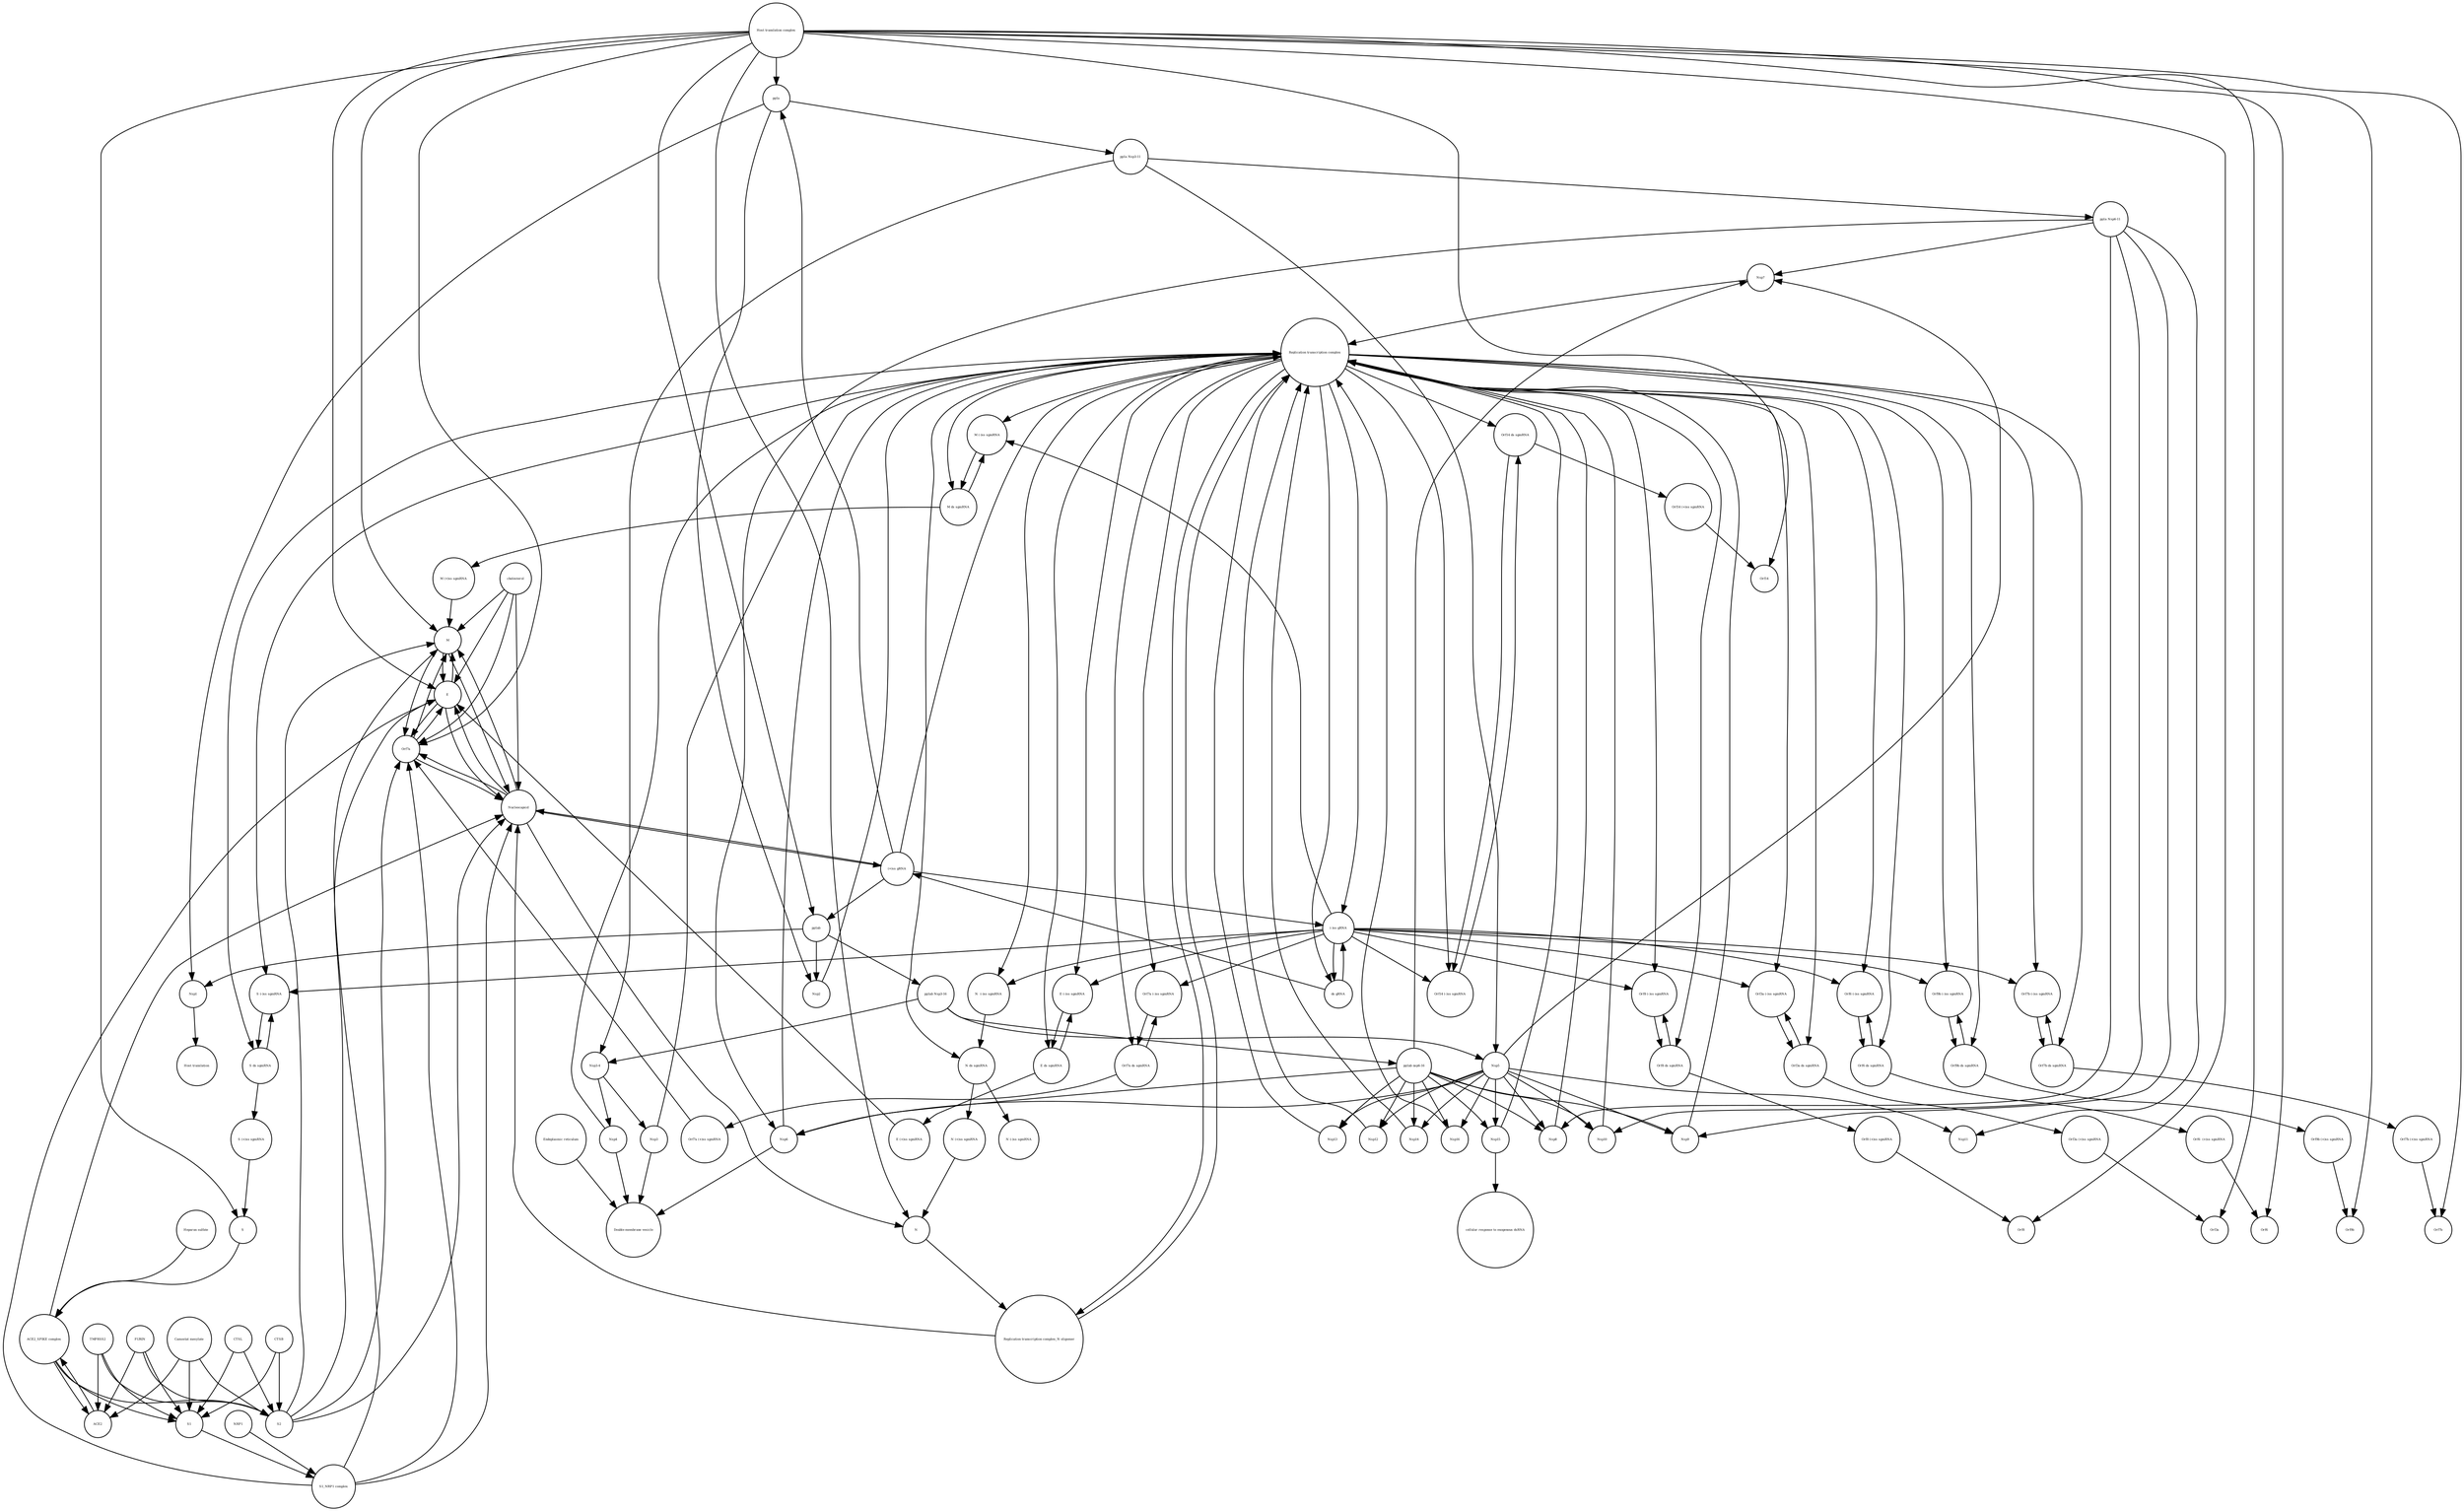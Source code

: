 strict digraph  {
Nsp1 [annotation=urn_miriam_ncbiprotein_YP_009725297, bipartite=0, cls=macromolecule, fontsize=4, label=Nsp1, shape=circle];
"Host translation" [annotation="urn_miriam_obo.go_GO%3A0006412", bipartite=0, cls=phenotype, fontsize=4, label="Host translation", shape=circle];
Nsp15 [annotation=urn_miriam_ncbiprotein_YP_009725310, bipartite=0, cls=macromolecule, fontsize=4, label=Nsp15, shape=circle];
"cellular response to exogenous dsRNA" [annotation="urn_miriam_obo.go_GO%3A0071360", bipartite=0, cls=phenotype, fontsize=4, label="cellular response to exogenous dsRNA", shape=circle];
"Orf14 ds sgmRNA" [annotation="", bipartite=0, cls="nucleic acid feature", fontsize=4, label="Orf14 ds sgmRNA", shape=circle];
"M (-)ss sgmRNA" [annotation=urn_miriam_ncbigene_43740571, bipartite=0, cls="nucleic acid feature", fontsize=4, label="M (-)ss sgmRNA", shape=circle];
S1 [annotation=urn_miriam_interpro_IPR002551, bipartite=0, cls=macromolecule, fontsize=4, label=S1, shape=circle];
"Orf9b (+)ss sgmRNA" [annotation="", bipartite=0, cls="nucleic acid feature", fontsize=4, label="Orf9b (+)ss sgmRNA", shape=circle];
"Orf8 (-)ss sgmRNA" [annotation="", bipartite=0, cls="nucleic acid feature", fontsize=4, label="Orf8 (-)ss sgmRNA", shape=circle];
"Orf6 (-)ss sgmRNA" [annotation="", bipartite=0, cls="nucleic acid feature", fontsize=4, label="Orf6 (-)ss sgmRNA", shape=circle];
"Double-membrane vesicle" [annotation="urn_miriam_obo.go_GO%3A0039718", bipartite=0, cls=complex, fontsize=4, label="Double-membrane vesicle", shape=circle];
"Heparan sulfate" [annotation="urn_miriam_obo.chebi_CHEBI%3A28815", bipartite=0, cls="simple chemical", fontsize=4, label="Heparan sulfate", shape=circle];
"pp1ab Nsp3-16" [annotation=urn_miriam_uniprot_P0DTD1, bipartite=0, cls=macromolecule, fontsize=4, label="pp1ab Nsp3-16", shape=circle];
"S (+)ss sgmRNA" [annotation="", bipartite=0, cls="nucleic acid feature", fontsize=4, label="S (+)ss sgmRNA", shape=circle];
"Orf7a (+)ss sgmRNA" [annotation="", bipartite=0, cls="nucleic acid feature", fontsize=4, label="Orf7a (+)ss sgmRNA", shape=circle];
"(-)ss gRNA" [annotation=urn_miriam_refseq_NC_045512, bipartite=0, cls="nucleic acid feature", fontsize=4, label="(-)ss gRNA", shape=circle];
E [annotation=urn_miriam_uniprot_P0DTC4, bipartite=0, cls=macromolecule, fontsize=4, label=E, shape=circle];
"ACE2_SPIKE complex" [annotation="", bipartite=0, cls=complex, fontsize=4, label="ACE2_SPIKE complex", shape=circle];
S [annotation=urn_miriam_uniprot_P0DTC2, bipartite=0, cls=macromolecule, fontsize=4, label=S, shape=circle];
"Replication transcription complex" [annotation="", bipartite=0, cls=complex, fontsize=4, label="Replication transcription complex", shape=circle];
"E (-)ss sgmRNA" [annotation=urn_miriam_ncbigene_43740570, bipartite=0, cls="nucleic acid feature", fontsize=4, label="E (-)ss sgmRNA", shape=circle];
"Endoplasmic reticulum" [annotation="urn_miriam_obo.go_GO%3A0005783", bipartite=0, cls=complex, fontsize=4, label="Endoplasmic reticulum", shape=circle];
cholesterol [annotation="urn_miriam_obo.chebi_CHEBI%3A16113", bipartite=0, cls="simple chemical", fontsize=4, label=cholesterol, shape=circle];
"Orf7a ds sgmRNA" [annotation="", bipartite=0, cls="nucleic acid feature", fontsize=4, label="Orf7a ds sgmRNA", shape=circle];
"Orf3a ds sgmRNA" [annotation="", bipartite=0, cls="nucleic acid feature", fontsize=4, label="Orf3a ds sgmRNA", shape=circle];
M [annotation=urn_miriam_uniprot_P0DTC5, bipartite=0, cls=macromolecule, fontsize=4, label=M, shape=circle];
"M ds sgmRNA" [annotation="", bipartite=0, cls="nucleic acid feature", fontsize=4, label="M ds sgmRNA", shape=circle];
Nsp13 [annotation=urn_miriam_ncbiprotein_YP_009725308, bipartite=0, cls=macromolecule, fontsize=4, label=Nsp13, shape=circle];
"N ds sgmRNA" [annotation="", bipartite=0, cls="nucleic acid feature", fontsize=4, label="N ds sgmRNA", shape=circle];
"(+)ss gRNA" [annotation=urn_miriam_refseq_NC_045512, bipartite=0, cls="nucleic acid feature", fontsize=4, label="(+)ss gRNA", shape=circle];
"Orf14 (-)ss sgmRNA" [annotation="", bipartite=0, cls="nucleic acid feature", fontsize=4, label="Orf14 (-)ss sgmRNA", shape=circle];
"S1_NRP1 complex" [annotation="", bipartite=0, cls=complex, fontsize=4, label="S1_NRP1 complex", shape=circle];
"Orf3a (+)ss sgmRNA" [annotation="", bipartite=0, cls="nucleic acid feature", fontsize=4, label="Orf3a (+)ss sgmRNA", shape=circle];
Nucleocapsid [annotation="urn_miriam_obo.go_GO%3A0019013", bipartite=0, cls=complex, fontsize=4, label=Nucleocapsid, shape=circle];
"pp1ab nsp6-16" [annotation=urn_miriam_uniprot_P0DTD1, bipartite=0, cls=macromolecule, fontsize=4, label="pp1ab nsp6-16", shape=circle];
"Orf6 ds sgmRNA" [annotation="", bipartite=0, cls="nucleic acid feature", fontsize=4, label="Orf6 ds sgmRNA", shape=circle];
"Orf9b ds sgmRNA" [annotation="", bipartite=0, cls="nucleic acid feature", fontsize=4, label="Orf9b ds sgmRNA", shape=circle];
S2 [annotation=urn_miriam_interpro_IPR002552, bipartite=0, cls=macromolecule, fontsize=4, label=S2, shape=circle];
Nsp4 [annotation=urn_miriam_ncbiprotein_YP_009725300, bipartite=0, cls=macromolecule, fontsize=4, label=Nsp4, shape=circle];
Nsp12 [annotation=urn_miriam_ncbiprotein_YP_009725307, bipartite=0, cls=macromolecule, fontsize=4, label=Nsp12, shape=circle];
Nsp7 [annotation=urn_miriam_ncbiprotein_YP_009725303, bipartite=0, cls=macromolecule, fontsize=4, label=Nsp7, shape=circle];
"E ds sgmRNA" [annotation="", bipartite=0, cls="nucleic acid feature", fontsize=4, label="E ds sgmRNA", shape=circle];
"Host translation complex" [annotation="urn_miriam_obo.go_GO%3A0070992", bipartite=0, cls=complex, fontsize=4, label="Host translation complex", shape=circle];
"S (-)ss sgmRNA" [annotation="", bipartite=0, cls="nucleic acid feature", fontsize=4, label="S (-)ss sgmRNA", shape=circle];
pp1a [annotation=urn_miriam_uniprot_P0DTC1, bipartite=0, cls=macromolecule, fontsize=4, label=pp1a, shape=circle];
"Camostat mesylate" [annotation="urn_miriam_pubchem.compound_2536", bipartite=0, cls="simple chemical", fontsize=4, label="Camostat mesylate", shape=circle];
"Orf6  (+)ss sgmRNA" [annotation="", bipartite=0, cls="nucleic acid feature", fontsize=4, label="Orf6  (+)ss sgmRNA", shape=circle];
Nsp14 [annotation=urn_miriam_ncbiprotein_YP_009725309, bipartite=0, cls=macromolecule, fontsize=4, label=Nsp14, shape=circle];
Nsp8 [annotation=urn_miriam_ncbiprotein_YP_009725304, bipartite=0, cls=macromolecule, fontsize=4, label=Nsp8, shape=circle];
Orf14 [annotation=urn_miriam_uniprot_P0DTD3, bipartite=0, cls=macromolecule, fontsize=4, label=Orf14, shape=circle];
Nsp16 [annotation=urn_miriam_ncbiprotein_YP_009725311, bipartite=0, cls=macromolecule, fontsize=4, label=Nsp16, shape=circle];
"Orf7a (-)ss sgmRNA" [annotation="", bipartite=0, cls="nucleic acid feature", fontsize=4, label="Orf7a (-)ss sgmRNA", shape=circle];
Nsp10 [annotation=urn_miriam_ncbiprotein_YP_009725306, bipartite=0, cls=macromolecule, fontsize=4, label=Nsp10, shape=circle];
"pp1a Nsp6-11" [annotation=urn_miriam_uniprot_P0DTC1, bipartite=0, cls=macromolecule, fontsize=4, label="pp1a Nsp6-11", shape=circle];
Orf3a [annotation=urn_miriam_uniprot_P0DTC3, bipartite=0, cls=macromolecule, fontsize=4, label=Orf3a, shape=circle];
Nsp5 [annotation=urn_miriam_ncbiprotein_YP_009725301, bipartite=0, cls="macromolecule multimer", fontsize=4, label=Nsp5, shape=circle];
Nsp11 [annotation=urn_miriam_ncbiprotein_YP_009725312, bipartite=0, cls=macromolecule, fontsize=4, label=Nsp11, shape=circle];
pp1ab [annotation=urn_miriam_uniprot_P0DTD1, bipartite=0, cls=macromolecule, fontsize=4, label=pp1ab, shape=circle];
Orf8 [annotation=urn_miriam_uniprot_P0DTC8, bipartite=0, cls=macromolecule, fontsize=4, label=Orf8, shape=circle];
CTSB [annotation="", bipartite=0, cls=macromolecule, fontsize=4, label=CTSB, shape=circle];
"Orf7b ds sgmRNA" [annotation="", bipartite=0, cls="nucleic acid feature", fontsize=4, label="Orf7b ds sgmRNA", shape=circle];
"M (+)ss sgmRNA" [annotation="", bipartite=0, cls="nucleic acid feature", fontsize=4, label="M (+)ss sgmRNA", shape=circle];
"N (-)ss sgmRNA" [annotation="", bipartite=0, cls="nucleic acid feature", fontsize=4, label="N (-)ss sgmRNA", shape=circle];
"Nsp3-4" [annotation="urn_miriam_ncbiprotein_YP_009725299|urn_miriam_ncbiprotein_YP_009725300", bipartite=0, cls=macromolecule, fontsize=4, label="Nsp3-4", shape=circle];
TMPRSS2 [annotation="", bipartite=0, cls=macromolecule, fontsize=4, label=TMPRSS2, shape=circle];
"ds gRNA" [annotation=urn_miriam_refseq_NC_045512, bipartite=0, cls="nucleic acid feature", fontsize=4, label="ds gRNA", shape=circle];
Orf9b [annotation=urn_miriam_uniprot_P0DTD2, bipartite=0, cls=macromolecule, fontsize=4, label=Orf9b, shape=circle];
N [annotation=urn_miriam_uniprot_P0DTC9, bipartite=0, cls="macromolecule multimer", fontsize=4, label=N, shape=circle];
Orf6 [annotation=urn_miriam_uniprot_P0DTC6, bipartite=0, cls=macromolecule, fontsize=4, label=Orf6, shape=circle];
"Orf7b (-)ss sgmRNA" [annotation="", bipartite=0, cls="nucleic acid feature", fontsize=4, label="Orf7b (-)ss sgmRNA", shape=circle];
"pp1a Nsp3-11" [annotation=urn_miriam_uniprot_P0DTC1, bipartite=0, cls=macromolecule, fontsize=4, label="pp1a Nsp3-11", shape=circle];
CTSL [annotation="", bipartite=0, cls=macromolecule, fontsize=4, label=CTSL, shape=circle];
Nsp3 [annotation=urn_miriam_ncbiprotein_YP_009725299, bipartite=0, cls=macromolecule, fontsize=4, label=Nsp3, shape=circle];
"Orf9b (-)ss sgmRNA" [annotation="", bipartite=0, cls="nucleic acid feature", fontsize=4, label="Orf9b (-)ss sgmRNA", shape=circle];
"Orf14 (+)ss sgmRNA" [annotation="", bipartite=0, cls="nucleic acid feature", fontsize=4, label="Orf14 (+)ss sgmRNA", shape=circle];
"E (+)ss sgmRNA" [annotation="", bipartite=0, cls="nucleic acid feature", fontsize=4, label="E (+)ss sgmRNA", shape=circle];
FURIN [annotation="", bipartite=0, cls=macromolecule, fontsize=4, label=FURIN, shape=circle];
Orf7a [annotation=urn_miriam_uniprot_P0DTC7, bipartite=0, cls=macromolecule, fontsize=4, label=Orf7a, shape=circle];
"Orf7b (+)ss sgmRNA" [annotation="", bipartite=0, cls="nucleic acid feature", fontsize=4, label="Orf7b (+)ss sgmRNA", shape=circle];
NRP1 [annotation="", bipartite=0, cls=macromolecule, fontsize=4, label=NRP1, shape=circle];
"Replication transcription complex_N oligomer" [annotation="", bipartite=0, cls=complex, fontsize=4, label="Replication transcription complex_N oligomer", shape=circle];
"Orf8 (+)ss sgmRNA" [annotation="", bipartite=0, cls="nucleic acid feature", fontsize=4, label="Orf8 (+)ss sgmRNA", shape=circle];
"S ds sgmRNA" [annotation="", bipartite=0, cls="nucleic acid feature", fontsize=4, label="S ds sgmRNA", shape=circle];
"N (+)ss sgmRNA" [annotation=urn_miriam_ncbigene_43740575, bipartite=0, cls="nucleic acid feature", fontsize=4, label="N (+)ss sgmRNA", shape=circle];
Orf7b [annotation=urn_miriam_uniprot_P0DTD8, bipartite=0, cls=macromolecule, fontsize=4, label=Orf7b, shape=circle];
ACE2 [annotation="", bipartite=0, cls=macromolecule, fontsize=4, label=ACE2, shape=circle];
Nsp9 [annotation=urn_miriam_ncbiprotein_YP_009725305, bipartite=0, cls=macromolecule, fontsize=4, label=Nsp9, shape=circle];
Nsp2 [annotation=urn_miriam_ncbiprotein_YP_009725298, bipartite=0, cls=macromolecule, fontsize=4, label=Nsp2, shape=circle];
"Orf8 ds sgmRNA" [annotation="", bipartite=0, cls="nucleic acid feature", fontsize=4, label="Orf8 ds sgmRNA", shape=circle];
"N  (-)ss sgmRNA" [annotation=urn_miriam_ncbigene_43740575, bipartite=0, cls="nucleic acid feature", fontsize=4, label="N  (-)ss sgmRNA", shape=circle];
"Orf3a (-)ss sgmRNA" [annotation="", bipartite=0, cls="nucleic acid feature", fontsize=4, label="Orf3a (-)ss sgmRNA", shape=circle];
Nsp6 [annotation=urn_miriam_ncbiprotein_YP_009725302, bipartite=0, cls=macromolecule, fontsize=4, label=Nsp6, shape=circle];
Nsp1 -> "Host translation"  [annotation="", interaction_type=inhibition];
Nsp15 -> "cellular response to exogenous dsRNA"  [annotation="", interaction_type=inhibition];
Nsp15 -> "Replication transcription complex"  [annotation="", interaction_type=production];
"Orf14 ds sgmRNA" -> "Orf14 (-)ss sgmRNA"  [annotation="", interaction_type=production];
"Orf14 ds sgmRNA" -> "Orf14 (+)ss sgmRNA"  [annotation="", interaction_type=production];
"M (-)ss sgmRNA" -> "M ds sgmRNA"  [annotation="", interaction_type=production];
S1 -> "S1_NRP1 complex"  [annotation="", interaction_type=production];
"Orf9b (+)ss sgmRNA" -> Orf9b  [annotation="", interaction_type=production];
"Orf8 (-)ss sgmRNA" -> "Orf8 ds sgmRNA"  [annotation="", interaction_type=production];
"Orf6 (-)ss sgmRNA" -> "Orf6 ds sgmRNA"  [annotation="", interaction_type=production];
"Heparan sulfate" -> "ACE2_SPIKE complex"  [annotation="urn_miriam_pubmed_32142651|urn_miriam_pubmed_32094589|urn_miriam_taxonomy_2697049|urn_miriam_pubmed_32155444|urn_miriam_pubmed_32970989", interaction_type=stimulation];
"pp1ab Nsp3-16" -> Nsp5  [annotation="urn_miriam_pubmed_21203998|urn_miriam_taxonomy_228407|urn_miriam_pubmed_15564471|urn_miriam_taxonomy_228330", interaction_type=catalysis];
"pp1ab Nsp3-16" -> "Nsp3-4"  [annotation="urn_miriam_pubmed_21203998|urn_miriam_taxonomy_228407|urn_miriam_pubmed_15564471|urn_miriam_taxonomy_228330", interaction_type=catalysis];
"pp1ab Nsp3-16" -> "pp1ab nsp6-16"  [annotation="urn_miriam_pubmed_21203998|urn_miriam_taxonomy_228407|urn_miriam_pubmed_15564471|urn_miriam_taxonomy_228330", interaction_type=catalysis];
"S (+)ss sgmRNA" -> S  [annotation="", interaction_type=production];
"Orf7a (+)ss sgmRNA" -> Orf7a  [annotation="", interaction_type=production];
"(-)ss gRNA" -> "ds gRNA"  [annotation="", interaction_type=production];
"(-)ss gRNA" -> "M (-)ss sgmRNA"  [annotation="", interaction_type=production];
"(-)ss gRNA" -> "S (-)ss sgmRNA"  [annotation="", interaction_type=production];
"(-)ss gRNA" -> "Orf8 (-)ss sgmRNA"  [annotation="", interaction_type=production];
"(-)ss gRNA" -> "N  (-)ss sgmRNA"  [annotation="", interaction_type=production];
"(-)ss gRNA" -> "Orf9b (-)ss sgmRNA"  [annotation="", interaction_type=production];
"(-)ss gRNA" -> "Orf14 (-)ss sgmRNA"  [annotation="", interaction_type=production];
"(-)ss gRNA" -> "Orf7b (-)ss sgmRNA"  [annotation="", interaction_type=production];
"(-)ss gRNA" -> "Orf7a (-)ss sgmRNA"  [annotation="", interaction_type=production];
"(-)ss gRNA" -> "Orf6 (-)ss sgmRNA"  [annotation="", interaction_type=production];
"(-)ss gRNA" -> "E (-)ss sgmRNA"  [annotation="", interaction_type=production];
"(-)ss gRNA" -> "Orf3a (-)ss sgmRNA"  [annotation="", interaction_type=production];
E -> Orf7a  [annotation="", interaction_type=production];
E -> Nucleocapsid  [annotation="", interaction_type=production];
E -> M  [annotation="", interaction_type=production];
"ACE2_SPIKE complex" -> S1  [annotation="", interaction_type=production];
"ACE2_SPIKE complex" -> S2  [annotation="", interaction_type=production];
"ACE2_SPIKE complex" -> Nucleocapsid  [annotation="urn_miriam_pubmed_32142651|urn_miriam_pubmed_32094589|urn_miriam_taxonomy_2697049", interaction_type=stimulation];
"ACE2_SPIKE complex" -> ACE2  [annotation="", interaction_type=production];
S -> "ACE2_SPIKE complex"  [annotation="", interaction_type=production];
"Replication transcription complex" -> "M (-)ss sgmRNA"  [annotation="urn_miriam_pubmed_8830530|urn_miriam_taxonomy_1138", interaction_type="necessary stimulation"];
"Replication transcription complex" -> "Orf8 (-)ss sgmRNA"  [annotation="urn_miriam_pubmed_8830530|urn_miriam_taxonomy_1138", interaction_type="necessary stimulation"];
"Replication transcription complex" -> "Orf9b (-)ss sgmRNA"  [annotation="urn_miriam_pubmed_8830530|urn_miriam_taxonomy_1138", interaction_type="necessary stimulation"];
"Replication transcription complex" -> "Orf14 (-)ss sgmRNA"  [annotation="urn_miriam_pubmed_8830530|urn_miriam_taxonomy_1138", interaction_type="necessary stimulation"];
"Replication transcription complex" -> "Orf7a (-)ss sgmRNA"  [annotation="urn_miriam_pubmed_8830530|urn_miriam_taxonomy_1138", interaction_type="necessary stimulation"];
"Replication transcription complex" -> "Orf6 (-)ss sgmRNA"  [annotation="urn_miriam_pubmed_8830530|urn_miriam_taxonomy_1138", interaction_type="necessary stimulation"];
"Replication transcription complex" -> "E (-)ss sgmRNA"  [annotation="urn_miriam_pubmed_8830530|urn_miriam_taxonomy_1138", interaction_type="necessary stimulation"];
"Replication transcription complex" -> "S (-)ss sgmRNA"  [annotation="urn_miriam_pubmed_8830530|urn_miriam_taxonomy_1138", interaction_type="necessary stimulation"];
"Replication transcription complex" -> "N  (-)ss sgmRNA"  [annotation="urn_miriam_pubmed_8830530|urn_miriam_taxonomy_1138", interaction_type="necessary stimulation"];
"Replication transcription complex" -> "Orf7b (-)ss sgmRNA"  [annotation="urn_miriam_pubmed_8830530|urn_miriam_taxonomy_1138", interaction_type="necessary stimulation"];
"Replication transcription complex" -> "Orf3a (-)ss sgmRNA"  [annotation="urn_miriam_pubmed_8830530|urn_miriam_taxonomy_1138", interaction_type="necessary stimulation"];
"Replication transcription complex" -> "N ds sgmRNA"  [annotation="urn_miriam_pubmed_22438542|urn_miriam_taxonomy_11142", interaction_type="necessary stimulation"];
"Replication transcription complex" -> "E ds sgmRNA"  [annotation="urn_miriam_pubmed_22438542|urn_miriam_pubmed_11142", interaction_type="necessary stimulation"];
"Replication transcription complex" -> "Orf14 ds sgmRNA"  [annotation="urn_miriam_pubmed_22438542|urn_miriam_taxonomy_11142", interaction_type="necessary stimulation"];
"Replication transcription complex" -> "Orf7b ds sgmRNA"  [annotation="urn_miriam_pubmed_22438542|urn_miriam_taxonomy_11142", interaction_type="necessary stimulation"];
"Replication transcription complex" -> "ds gRNA"  [annotation="urn_miriam_pubmed_22438542|urn_miriam_taxonomy_11142", interaction_type="necessary stimulation"];
"Replication transcription complex" -> "Orf7a ds sgmRNA"  [annotation="urn_miriam_pubmed_22438542|urn_miriam_taxonomy_11142", interaction_type="necessary stimulation"];
"Replication transcription complex" -> "M ds sgmRNA"  [annotation="urn_miriam_pubmed_22438542|urn_miriam_taxonomy_11142", interaction_type="necessary stimulation"];
"Replication transcription complex" -> "Orf8 ds sgmRNA"  [annotation="urn_miriam_pubmed_22438542|urn_miriam_taxonomy_11142", interaction_type="necessary stimulation"];
"Replication transcription complex" -> "Orf3a ds sgmRNA"  [annotation="urn_miriam_pubmed_22438542|urn_miriam_taxonomy_11142", interaction_type="necessary stimulation"];
"Replication transcription complex" -> "S ds sgmRNA"  [annotation="urn_miriam_pubmed_22438542|urn_miriam_pubmed_11142", interaction_type="necessary stimulation"];
"Replication transcription complex" -> "Orf6 ds sgmRNA"  [annotation="urn_miriam_pubmed_22438542|urn_miriam_taxonomy_11142", interaction_type="necessary stimulation"];
"Replication transcription complex" -> "Orf9b ds sgmRNA"  [annotation="urn_miriam_pubmed_22438542|urn_miriam_taxonomy_11142", interaction_type="necessary stimulation"];
"Replication transcription complex" -> "(-)ss gRNA"  [annotation="urn_miriam_pubmed_22438542|urn_miriam_taxonomy_11142", interaction_type="necessary stimulation"];
"Replication transcription complex" -> "Replication transcription complex_N oligomer"  [annotation="", interaction_type=production];
"E (-)ss sgmRNA" -> "E ds sgmRNA"  [annotation="", interaction_type=production];
"Endoplasmic reticulum" -> "Double-membrane vesicle"  [annotation="", interaction_type=production];
cholesterol -> Orf7a  [annotation="urn_miriam_pubmed_32142651|urn_miriam_pubmed_32094589|urn_miriam_pubmed_32047258|urn_miriam_taxonomy_2697049|urn_miriam_pubmed_32944968", interaction_type=stimulation];
cholesterol -> Nucleocapsid  [annotation="urn_miriam_pubmed_32142651|urn_miriam_pubmed_32094589|urn_miriam_pubmed_32047258|urn_miriam_taxonomy_2697049|urn_miriam_pubmed_32944968", interaction_type=stimulation];
cholesterol -> E  [annotation="urn_miriam_pubmed_32142651|urn_miriam_pubmed_32094589|urn_miriam_pubmed_32047258|urn_miriam_taxonomy_2697049|urn_miriam_pubmed_32944968", interaction_type=stimulation];
cholesterol -> M  [annotation="urn_miriam_pubmed_32142651|urn_miriam_pubmed_32094589|urn_miriam_pubmed_32047258|urn_miriam_taxonomy_2697049|urn_miriam_pubmed_32944968", interaction_type=stimulation];
"Orf7a ds sgmRNA" -> "Orf7a (-)ss sgmRNA"  [annotation="", interaction_type=production];
"Orf7a ds sgmRNA" -> "Orf7a (+)ss sgmRNA"  [annotation="", interaction_type=production];
"Orf3a ds sgmRNA" -> "Orf3a (-)ss sgmRNA"  [annotation="", interaction_type=production];
"Orf3a ds sgmRNA" -> "Orf3a (+)ss sgmRNA"  [annotation="", interaction_type=production];
M -> Orf7a  [annotation="", interaction_type=production];
M -> Nucleocapsid  [annotation="", interaction_type=production];
M -> E  [annotation="", interaction_type=production];
"M ds sgmRNA" -> "M (+)ss sgmRNA"  [annotation="", interaction_type=production];
"M ds sgmRNA" -> "M (-)ss sgmRNA"  [annotation="", interaction_type=production];
Nsp13 -> "Replication transcription complex"  [annotation="", interaction_type=production];
"N ds sgmRNA" -> "N (+)ss sgmRNA"  [annotation="", interaction_type=production];
"N ds sgmRNA" -> "N (-)ss sgmRNA"  [annotation="", interaction_type=production];
"(+)ss gRNA" -> pp1a  [annotation="", interaction_type=production];
"(+)ss gRNA" -> "(-)ss gRNA"  [annotation="", interaction_type=production];
"(+)ss gRNA" -> "Replication transcription complex"  [annotation="", interaction_type=production];
"(+)ss gRNA" -> Nucleocapsid  [annotation="", interaction_type=production];
"(+)ss gRNA" -> pp1ab  [annotation="", interaction_type=production];
"Orf14 (-)ss sgmRNA" -> "Orf14 ds sgmRNA"  [annotation="", interaction_type=production];
"S1_NRP1 complex" -> Orf7a  [annotation="urn_miriam_pubmed_32142651|urn_miriam_pubmed_32094589|urn_miriam_pubmed_32047258|urn_miriam_taxonomy_2697049|urn_miriam_pubmed_32944968", interaction_type=stimulation];
"S1_NRP1 complex" -> Nucleocapsid  [annotation="urn_miriam_pubmed_32142651|urn_miriam_pubmed_32094589|urn_miriam_pubmed_32047258|urn_miriam_taxonomy_2697049|urn_miriam_pubmed_32944968", interaction_type=stimulation];
"S1_NRP1 complex" -> E  [annotation="urn_miriam_pubmed_32142651|urn_miriam_pubmed_32094589|urn_miriam_pubmed_32047258|urn_miriam_taxonomy_2697049|urn_miriam_pubmed_32944968", interaction_type=stimulation];
"S1_NRP1 complex" -> M  [annotation="urn_miriam_pubmed_32142651|urn_miriam_pubmed_32094589|urn_miriam_pubmed_32047258|urn_miriam_taxonomy_2697049|urn_miriam_pubmed_32944968", interaction_type=stimulation];
"Orf3a (+)ss sgmRNA" -> Orf3a  [annotation="", interaction_type=production];
Nucleocapsid -> Orf7a  [annotation="", interaction_type=production];
Nucleocapsid -> E  [annotation="", interaction_type=production];
Nucleocapsid -> M  [annotation="", interaction_type=production];
Nucleocapsid -> N  [annotation="", interaction_type=production];
Nucleocapsid -> "(+)ss gRNA"  [annotation="", interaction_type=production];
"pp1ab nsp6-16" -> Nsp12  [annotation="", interaction_type=production];
"pp1ab nsp6-16" -> Nsp14  [annotation="", interaction_type=production];
"pp1ab nsp6-16" -> Nsp8  [annotation="", interaction_type=production];
"pp1ab nsp6-16" -> Nsp16  [annotation="", interaction_type=production];
"pp1ab nsp6-16" -> Nsp9  [annotation="", interaction_type=production];
"pp1ab nsp6-16" -> Nsp7  [annotation="", interaction_type=production];
"pp1ab nsp6-16" -> Nsp10  [annotation="", interaction_type=production];
"pp1ab nsp6-16" -> Nsp13  [annotation="", interaction_type=production];
"pp1ab nsp6-16" -> Nsp6  [annotation="", interaction_type=production];
"pp1ab nsp6-16" -> Nsp15  [annotation="", interaction_type=production];
"Orf6 ds sgmRNA" -> "Orf6 (-)ss sgmRNA"  [annotation="", interaction_type=production];
"Orf6 ds sgmRNA" -> "Orf6  (+)ss sgmRNA"  [annotation="", interaction_type=production];
"Orf9b ds sgmRNA" -> "Orf9b (-)ss sgmRNA"  [annotation="", interaction_type=production];
"Orf9b ds sgmRNA" -> "Orf9b (+)ss sgmRNA"  [annotation="", interaction_type=production];
S2 -> Orf7a  [annotation="urn_miriam_pubmed_32142651|urn_miriam_pubmed_32047258|urn_miriam_taxonomy_2697049", interaction_type=stimulation];
S2 -> Nucleocapsid  [annotation="urn_miriam_pubmed_32142651|urn_miriam_pubmed_32047258|urn_miriam_taxonomy_2697049", interaction_type=stimulation];
S2 -> E  [annotation="urn_miriam_pubmed_32142651|urn_miriam_pubmed_32047258|urn_miriam_taxonomy_2697049", interaction_type=stimulation];
S2 -> M  [annotation="urn_miriam_pubmed_32142651|urn_miriam_pubmed_32047258|urn_miriam_taxonomy_2697049", interaction_type=stimulation];
Nsp4 -> "Double-membrane vesicle"  [annotation="urn_miriam_pubmed_23943763|urn_miriam_taxonomy_227984", interaction_type=modulation];
Nsp4 -> "Replication transcription complex"  [annotation="", interaction_type=production];
Nsp12 -> "Replication transcription complex"  [annotation="", interaction_type=production];
Nsp7 -> "Replication transcription complex"  [annotation="", interaction_type=production];
"E ds sgmRNA" -> "E (-)ss sgmRNA"  [annotation="", interaction_type=production];
"E ds sgmRNA" -> "E (+)ss sgmRNA"  [annotation="", interaction_type=production];
"Host translation complex" -> E  [annotation="urn_miriam_pubmed_31226023|urn_miriam_pubmed_27712623", interaction_type="necessary stimulation"];
"Host translation complex" -> N  [annotation="", interaction_type="necessary stimulation"];
"Host translation complex" -> Orf6  [annotation="urn_miriam_pubmed_31226023|urn_miriam_pubmed_27712623", interaction_type="necessary stimulation"];
"Host translation complex" -> Orf7b  [annotation="urn_miriam_pubmed_31226023|urn_miriam_pubmed_27712623", interaction_type="necessary stimulation"];
"Host translation complex" -> Orf14  [annotation="urn_miriam_pubmed_31226023|urn_miriam_pubmed_27712623", interaction_type="necessary stimulation"];
"Host translation complex" -> pp1ab  [annotation="urn_miriam_pubmed_31226023|urn_miriam_pubmed_27712623", interaction_type="necessary stimulation"];
"Host translation complex" -> Orf8  [annotation="urn_miriam_pubmed_31226023|urn_miriam_pubmed_27712623", interaction_type="necessary stimulation"];
"Host translation complex" -> Orf3a  [annotation="urn_miriam_pubmed_31226023|urn_miriam_pubmed_27712623", interaction_type="necessary stimulation"];
"Host translation complex" -> pp1a  [annotation="urn_miriam_pubmed_31226023|urn_miriam_pubmed_27712623", interaction_type="necessary stimulation"];
"Host translation complex" -> Orf9b  [annotation="urn_miriam_pubmed_31226023|urn_miriam_pubmed_27712623", interaction_type="necessary stimulation"];
"Host translation complex" -> M  [annotation="urn_miriam_pubmed_31226023|urn_miriam_pubmed_27712623", interaction_type="necessary stimulation"];
"Host translation complex" -> Orf7a  [annotation="urn_miriam_pubmed_31226023|urn_miriam_pubmed_27712623", interaction_type="necessary stimulation"];
"Host translation complex" -> S  [annotation="urn_miriam_pubmed_31226023|urn_miriam_pubmed_27712623", interaction_type="necessary stimulation"];
"S (-)ss sgmRNA" -> "S ds sgmRNA"  [annotation="", interaction_type=production];
pp1a -> "pp1a Nsp3-11"  [annotation="urn_miriam_pubmed_15564471|urn_miriam_taxonomy_228330", interaction_type=catalysis];
pp1a -> Nsp2  [annotation="urn_miriam_pubmed_15564471|urn_miriam_taxonomy_228330", interaction_type=catalysis];
pp1a -> Nsp1  [annotation="urn_miriam_pubmed_15564471|urn_miriam_taxonomy_228330", interaction_type=catalysis];
"Camostat mesylate" -> ACE2  [annotation="urn_miriam_pubmed_32142651|urn_miriam_pubmed_32362314|urn_miriam_taxonomy_2697049", interaction_type=inhibition];
"Camostat mesylate" -> S1  [annotation="urn_miriam_pubmed_32142651|urn_miriam_pubmed_32362314|urn_miriam_taxonomy_2697049", interaction_type=inhibition];
"Camostat mesylate" -> S2  [annotation="urn_miriam_pubmed_32142651|urn_miriam_pubmed_32362314|urn_miriam_taxonomy_2697049", interaction_type=inhibition];
"Orf6  (+)ss sgmRNA" -> Orf6  [annotation="", interaction_type=production];
Nsp14 -> "Replication transcription complex"  [annotation="", interaction_type=production];
Nsp8 -> "Replication transcription complex"  [annotation="", interaction_type=production];
Nsp16 -> "Replication transcription complex"  [annotation="", interaction_type=production];
"Orf7a (-)ss sgmRNA" -> "Orf7a ds sgmRNA"  [annotation="", interaction_type=production];
Nsp10 -> "Replication transcription complex"  [annotation="", interaction_type=production];
"pp1a Nsp6-11" -> Nsp8  [annotation="", interaction_type=production];
"pp1a Nsp6-11" -> Nsp11  [annotation="", interaction_type=production];
"pp1a Nsp6-11" -> Nsp9  [annotation="", interaction_type=production];
"pp1a Nsp6-11" -> Nsp7  [annotation="", interaction_type=production];
"pp1a Nsp6-11" -> Nsp10  [annotation="", interaction_type=production];
"pp1a Nsp6-11" -> Nsp6  [annotation="", interaction_type=production];
Nsp5 -> Nsp8  [annotation="urn_miriam_pubmed_11907209|urn_miriam_taxonomy_11142", interaction_type=catalysis];
Nsp5 -> Nsp11  [annotation="urn_miriam_pubmed_11907209|urn_miriam_taxonomy_11142", interaction_type=catalysis];
Nsp5 -> Nsp9  [annotation="urn_miriam_pubmed_11907209|urn_miriam_taxonomy_11142", interaction_type=catalysis];
Nsp5 -> Nsp7  [annotation="urn_miriam_pubmed_11907209|urn_miriam_taxonomy_11142", interaction_type=catalysis];
Nsp5 -> Nsp10  [annotation="urn_miriam_pubmed_11907209|urn_miriam_taxonomy_11142", interaction_type=catalysis];
Nsp5 -> Nsp6  [annotation="urn_miriam_pubmed_11907209|urn_miriam_taxonomy_11142", interaction_type=catalysis];
Nsp5 -> Nsp12  [annotation="urn_miriam_pubmed_11907209|urn_miriam_taxonomy_11142", interaction_type=catalysis];
Nsp5 -> Nsp14  [annotation="urn_miriam_pubmed_11907209|urn_miriam_taxonomy_11142", interaction_type=catalysis];
Nsp5 -> Nsp16  [annotation="urn_miriam_pubmed_11907209|urn_miriam_taxonomy_11142", interaction_type=catalysis];
Nsp5 -> Nsp13  [annotation="urn_miriam_pubmed_11907209|urn_miriam_taxonomy_11142", interaction_type=catalysis];
Nsp5 -> Nsp15  [annotation="urn_miriam_pubmed_11907209|urn_miriam_taxonomy_11142", interaction_type=catalysis];
pp1ab -> "pp1ab Nsp3-16"  [annotation="urn_miriam_pubmed_15564471|urn_miriam_taxonomy_228330", interaction_type=catalysis];
pp1ab -> Nsp2  [annotation="urn_miriam_pubmed_15564471|urn_miriam_taxonomy_228330", interaction_type=catalysis];
pp1ab -> Nsp1  [annotation="urn_miriam_pubmed_15564471|urn_miriam_taxonomy_228330", interaction_type=catalysis];
CTSB -> S1  [annotation="urn_miriam_pubmed_32142651|urn_miriam_taxonomy_2697049", interaction_type=catalysis];
CTSB -> S2  [annotation="urn_miriam_pubmed_32142651|urn_miriam_taxonomy_2697049", interaction_type=catalysis];
"Orf7b ds sgmRNA" -> "Orf7b (+)ss sgmRNA"  [annotation="", interaction_type=production];
"Orf7b ds sgmRNA" -> "Orf7b (-)ss sgmRNA"  [annotation="", interaction_type=production];
"M (+)ss sgmRNA" -> M  [annotation="", interaction_type=production];
"Nsp3-4" -> Nsp4  [annotation="urn_miriam_pubmed_15564471|urn_miriam_taxonomy_228330", interaction_type=catalysis];
"Nsp3-4" -> Nsp3  [annotation="urn_miriam_pubmed_15564471|urn_miriam_taxonomy_228330", interaction_type=catalysis];
TMPRSS2 -> ACE2  [annotation="urn_miriam_pubmed_32142651|urn_miriam_pubmed_32362314|urn_miriam_taxonomy_2697049", interaction_type=catalysis];
TMPRSS2 -> S1  [annotation="urn_miriam_pubmed_32142651|urn_miriam_pubmed_32362314|urn_miriam_taxonomy_2697049", interaction_type=catalysis];
TMPRSS2 -> S2  [annotation="urn_miriam_pubmed_32142651|urn_miriam_pubmed_32362314|urn_miriam_taxonomy_2697049", interaction_type=catalysis];
"ds gRNA" -> "(+)ss gRNA"  [annotation="", interaction_type=production];
"ds gRNA" -> "(-)ss gRNA"  [annotation="", interaction_type=production];
N -> "Replication transcription complex_N oligomer"  [annotation="", interaction_type=production];
"Orf7b (-)ss sgmRNA" -> "Orf7b ds sgmRNA"  [annotation="", interaction_type=production];
"pp1a Nsp3-11" -> "Nsp3-4"  [annotation="urn_miriam_pubmed_21203998|urn_miriam_taxonomy_228407|urn_miriam_pubmed_15564471|urn_miriam_taxonomy_228330", interaction_type=catalysis];
"pp1a Nsp3-11" -> "pp1a Nsp6-11"  [annotation="urn_miriam_pubmed_21203998|urn_miriam_taxonomy_228407|urn_miriam_pubmed_15564471|urn_miriam_taxonomy_228330", interaction_type=catalysis];
"pp1a Nsp3-11" -> Nsp5  [annotation="urn_miriam_pubmed_21203998|urn_miriam_taxonomy_228407|urn_miriam_pubmed_15564471|urn_miriam_taxonomy_228330", interaction_type=catalysis];
CTSL -> S1  [annotation="urn_miriam_pubmed_32142651|urn_miriam_taxonomy_2697049", interaction_type=catalysis];
CTSL -> S2  [annotation="urn_miriam_pubmed_32142651|urn_miriam_taxonomy_2697049", interaction_type=catalysis];
Nsp3 -> "Double-membrane vesicle"  [annotation="urn_miriam_pubmed_23943763|urn_miriam_taxonomy_227984", interaction_type=modulation];
Nsp3 -> "Replication transcription complex"  [annotation="", interaction_type=production];
"Orf9b (-)ss sgmRNA" -> "Orf9b ds sgmRNA"  [annotation="", interaction_type=production];
"Orf14 (+)ss sgmRNA" -> Orf14  [annotation="", interaction_type=production];
"E (+)ss sgmRNA" -> E  [annotation="", interaction_type=production];
FURIN -> ACE2  [annotation="urn_miriam_pubmed_32142651|urn_miriam_pubmed_32362314|urn_miriam_taxonomy_2697049", interaction_type=catalysis];
FURIN -> S1  [annotation="urn_miriam_pubmed_32142651|urn_miriam_pubmed_32362314|urn_miriam_taxonomy_2697049", interaction_type=catalysis];
FURIN -> S2  [annotation="urn_miriam_pubmed_32142651|urn_miriam_pubmed_32362314|urn_miriam_taxonomy_2697049", interaction_type=catalysis];
Orf7a -> Nucleocapsid  [annotation="", interaction_type=production];
Orf7a -> E  [annotation="", interaction_type=production];
Orf7a -> M  [annotation="", interaction_type=production];
"Orf7b (+)ss sgmRNA" -> Orf7b  [annotation="", interaction_type=production];
NRP1 -> "S1_NRP1 complex"  [annotation="", interaction_type=production];
"Replication transcription complex_N oligomer" -> Nucleocapsid  [annotation="", interaction_type=production];
"Replication transcription complex_N oligomer" -> "Replication transcription complex"  [annotation="", interaction_type=production];
"Orf8 (+)ss sgmRNA" -> Orf8  [annotation="", interaction_type=production];
"S ds sgmRNA" -> "S (+)ss sgmRNA"  [annotation="", interaction_type=production];
"S ds sgmRNA" -> "S (-)ss sgmRNA"  [annotation="", interaction_type=production];
"N (+)ss sgmRNA" -> N  [annotation="", interaction_type=production];
ACE2 -> "ACE2_SPIKE complex"  [annotation="", interaction_type=production];
Nsp9 -> "Replication transcription complex"  [annotation="", interaction_type=production];
Nsp2 -> "Replication transcription complex"  [annotation="", interaction_type=production];
"Orf8 ds sgmRNA" -> "Orf8 (+)ss sgmRNA"  [annotation="", interaction_type=production];
"Orf8 ds sgmRNA" -> "Orf8 (-)ss sgmRNA"  [annotation="", interaction_type=production];
"N  (-)ss sgmRNA" -> "N ds sgmRNA"  [annotation="", interaction_type=production];
"Orf3a (-)ss sgmRNA" -> "Orf3a ds sgmRNA"  [annotation="", interaction_type=production];
Nsp6 -> "Double-membrane vesicle"  [annotation="urn_miriam_pubmed_23943763|urn_miriam_taxonomy_227984", interaction_type=modulation];
Nsp6 -> "Replication transcription complex"  [annotation="", interaction_type=production];
}
